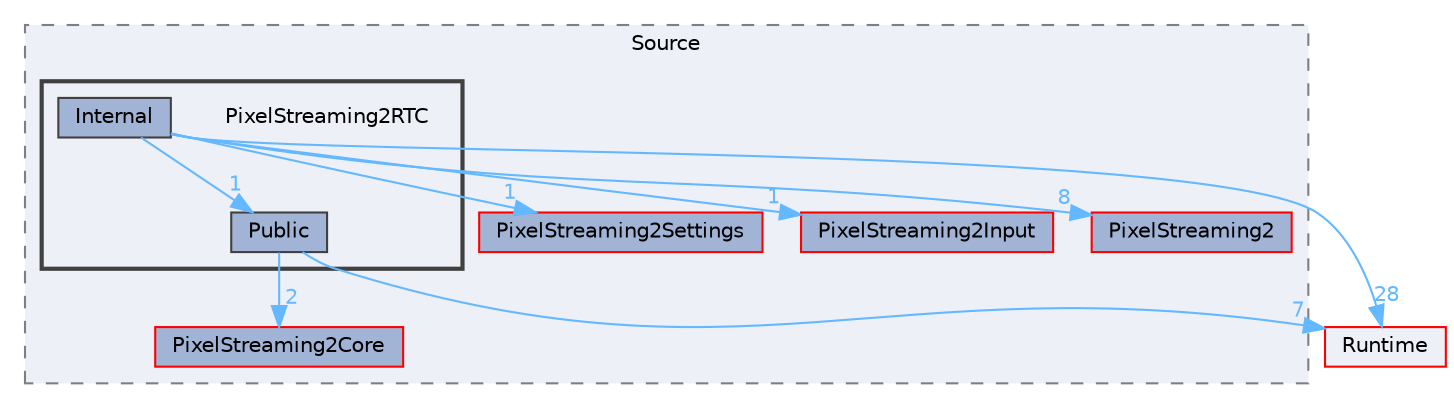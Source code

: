 digraph "PixelStreaming2RTC"
{
 // INTERACTIVE_SVG=YES
 // LATEX_PDF_SIZE
  bgcolor="transparent";
  edge [fontname=Helvetica,fontsize=10,labelfontname=Helvetica,labelfontsize=10];
  node [fontname=Helvetica,fontsize=10,shape=box,height=0.2,width=0.4];
  compound=true
  subgraph clusterdir_82643a200b35c0d272dbf3b035f0ce97 {
    graph [ bgcolor="#edf0f7", pencolor="grey50", label="Source", fontname=Helvetica,fontsize=10 style="filled,dashed", URL="dir_82643a200b35c0d272dbf3b035f0ce97.html",tooltip=""]
  dir_87040ee9c05ff0641060857b833d7848 [label="PixelStreaming2Settings", fillcolor="#a2b4d6", color="red", style="filled", URL="dir_87040ee9c05ff0641060857b833d7848.html",tooltip=""];
  dir_f73fa4cb376ebbe0f17ef2fb2f2d4c63 [label="PixelStreaming2Input", fillcolor="#a2b4d6", color="red", style="filled", URL="dir_f73fa4cb376ebbe0f17ef2fb2f2d4c63.html",tooltip=""];
  dir_f75bda96a403aa07edce0060b081a71b [label="PixelStreaming2", fillcolor="#a2b4d6", color="red", style="filled", URL="dir_f75bda96a403aa07edce0060b081a71b.html",tooltip=""];
  dir_59adcf5681d388e337deaee91f8afe6e [label="PixelStreaming2Core", fillcolor="#a2b4d6", color="red", style="filled", URL="dir_59adcf5681d388e337deaee91f8afe6e.html",tooltip=""];
  subgraph clusterdir_2385b4c93328a3c0e0d2ff3cf3190341 {
    graph [ bgcolor="#edf0f7", pencolor="grey25", label="", fontname=Helvetica,fontsize=10 style="filled,bold", URL="dir_2385b4c93328a3c0e0d2ff3cf3190341.html",tooltip=""]
    dir_2385b4c93328a3c0e0d2ff3cf3190341 [shape=plaintext, label="PixelStreaming2RTC"];
  dir_62ac7aafc0eed17d97e6d4a54c5493b2 [label="Internal", fillcolor="#a2b4d6", color="grey25", style="filled", URL="dir_62ac7aafc0eed17d97e6d4a54c5493b2.html",tooltip=""];
  dir_f5c7a681f05bd3b7054122aa80724c63 [label="Public", fillcolor="#a2b4d6", color="grey25", style="filled", URL="dir_f5c7a681f05bd3b7054122aa80724c63.html",tooltip=""];
  }
  }
  dir_7536b172fbd480bfd146a1b1acd6856b [label="Runtime", fillcolor="#edf0f7", color="red", style="filled", URL="dir_7536b172fbd480bfd146a1b1acd6856b.html",tooltip=""];
  dir_62ac7aafc0eed17d97e6d4a54c5493b2->dir_7536b172fbd480bfd146a1b1acd6856b [headlabel="28", labeldistance=1.5 headhref="dir_000514_000984.html" href="dir_000514_000984.html" color="steelblue1" fontcolor="steelblue1"];
  dir_62ac7aafc0eed17d97e6d4a54c5493b2->dir_87040ee9c05ff0641060857b833d7848 [headlabel="1", labeldistance=1.5 headhref="dir_000514_000750.html" href="dir_000514_000750.html" color="steelblue1" fontcolor="steelblue1"];
  dir_62ac7aafc0eed17d97e6d4a54c5493b2->dir_f5c7a681f05bd3b7054122aa80724c63 [headlabel="1", labeldistance=1.5 headhref="dir_000514_000849.html" href="dir_000514_000849.html" color="steelblue1" fontcolor="steelblue1"];
  dir_62ac7aafc0eed17d97e6d4a54c5493b2->dir_f73fa4cb376ebbe0f17ef2fb2f2d4c63 [headlabel="1", labeldistance=1.5 headhref="dir_000514_000747.html" href="dir_000514_000747.html" color="steelblue1" fontcolor="steelblue1"];
  dir_62ac7aafc0eed17d97e6d4a54c5493b2->dir_f75bda96a403aa07edce0060b081a71b [headlabel="8", labeldistance=1.5 headhref="dir_000514_000743.html" href="dir_000514_000743.html" color="steelblue1" fontcolor="steelblue1"];
  dir_f5c7a681f05bd3b7054122aa80724c63->dir_59adcf5681d388e337deaee91f8afe6e [headlabel="2", labeldistance=1.5 headhref="dir_000849_000744.html" href="dir_000849_000744.html" color="steelblue1" fontcolor="steelblue1"];
  dir_f5c7a681f05bd3b7054122aa80724c63->dir_7536b172fbd480bfd146a1b1acd6856b [headlabel="7", labeldistance=1.5 headhref="dir_000849_000984.html" href="dir_000849_000984.html" color="steelblue1" fontcolor="steelblue1"];
}
